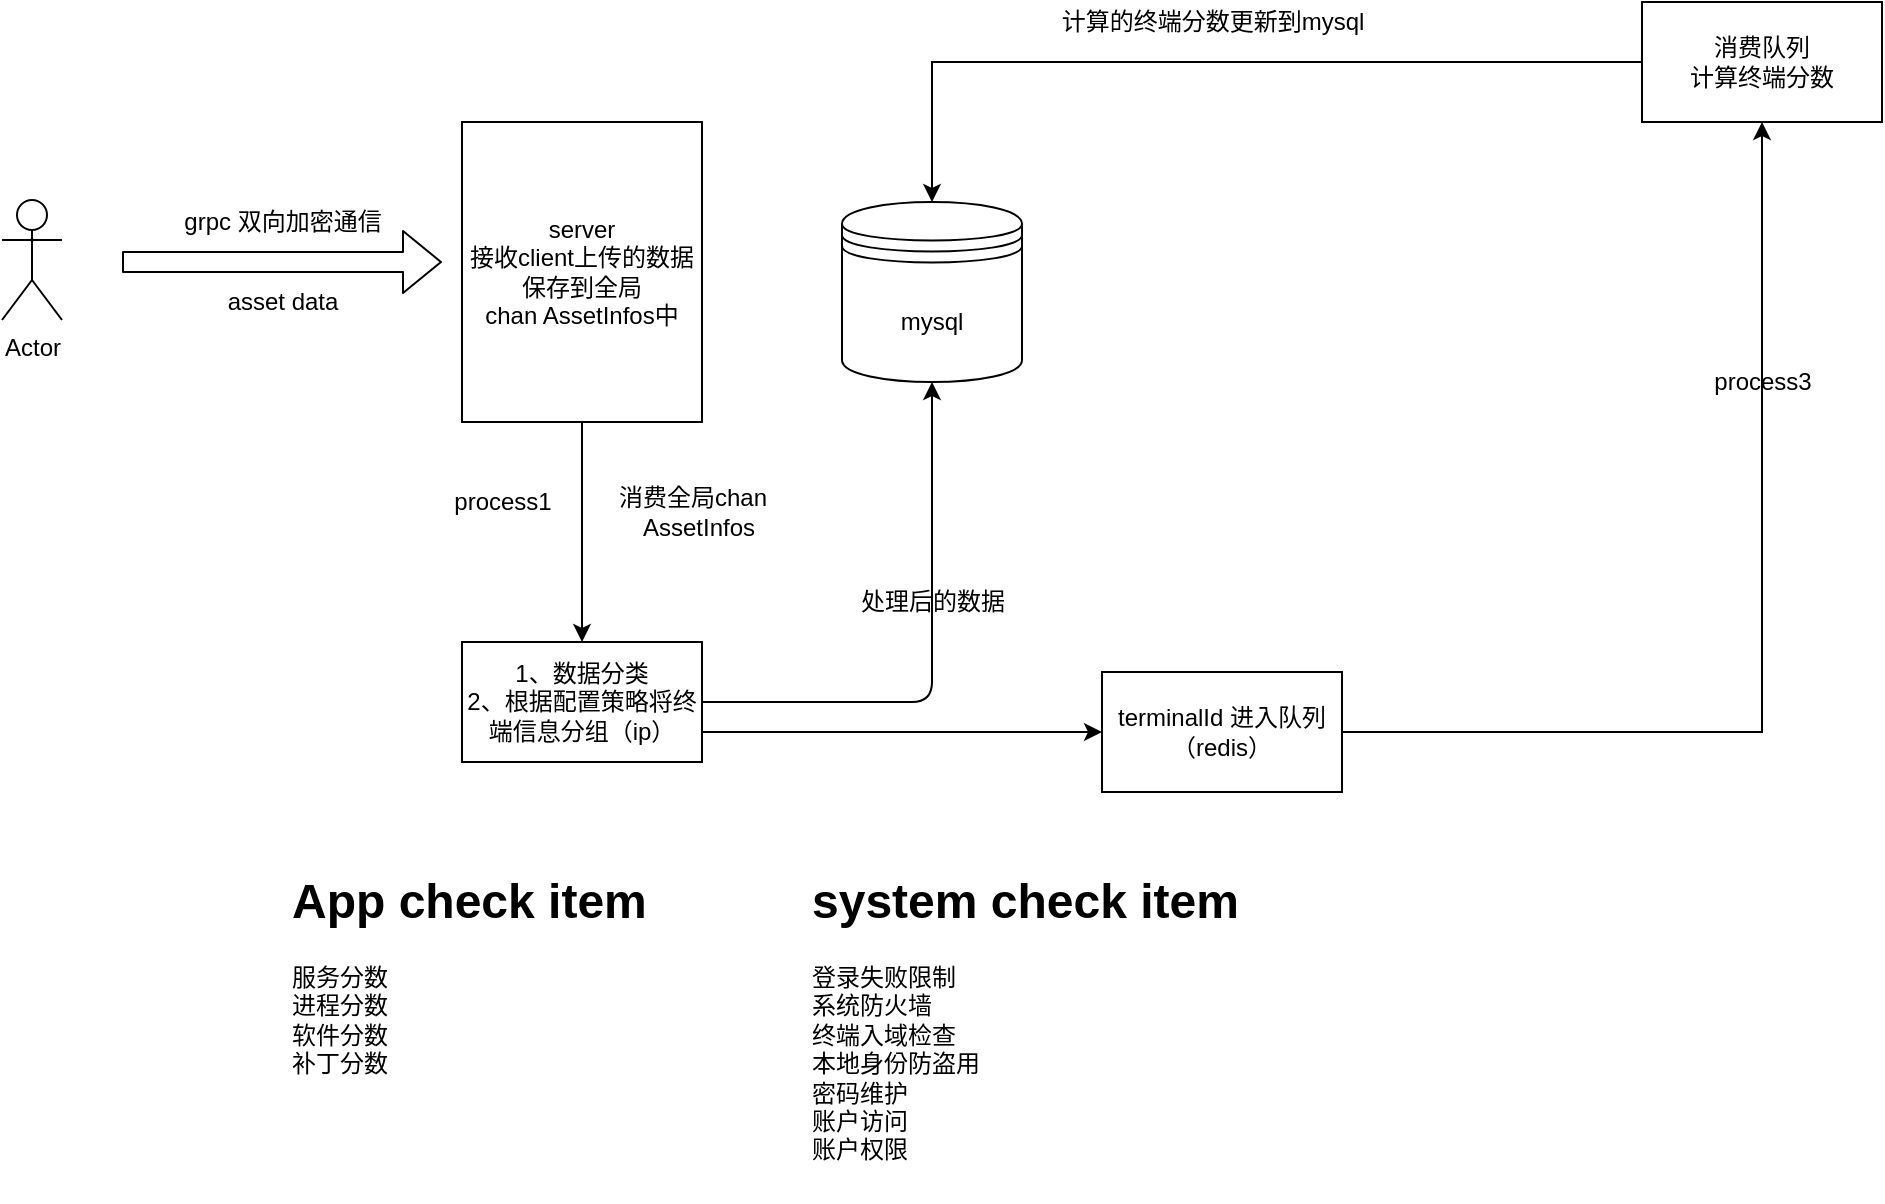 <mxfile version="14.2.5" type="github">
  <diagram id="ANDMtuSRa9tyDsQReYJo" name="第 1 页">
    <mxGraphModel dx="1426" dy="664" grid="1" gridSize="10" guides="1" tooltips="1" connect="1" arrows="1" fold="1" page="1" pageScale="1" pageWidth="827" pageHeight="1169" math="0" shadow="0">
      <root>
        <mxCell id="0" />
        <mxCell id="1" parent="0" />
        <mxCell id="5x3sF--MCuPwuHfUQVIT-1" value="Actor" style="shape=umlActor;verticalLabelPosition=bottom;verticalAlign=top;html=1;outlineConnect=0;" parent="1" vertex="1">
          <mxGeometry x="20" y="349" width="30" height="60" as="geometry" />
        </mxCell>
        <mxCell id="5x3sF--MCuPwuHfUQVIT-2" value="" style="shape=flexArrow;endArrow=classic;html=1;" parent="1" edge="1">
          <mxGeometry width="50" height="50" relative="1" as="geometry">
            <mxPoint x="80" y="380" as="sourcePoint" />
            <mxPoint x="240" y="380" as="targetPoint" />
          </mxGeometry>
        </mxCell>
        <mxCell id="5x3sF--MCuPwuHfUQVIT-3" value="grpc 双向加密通信" style="text;html=1;align=center;verticalAlign=middle;resizable=0;points=[];autosize=1;" parent="1" vertex="1">
          <mxGeometry x="105" y="350" width="110" height="20" as="geometry" />
        </mxCell>
        <mxCell id="5x3sF--MCuPwuHfUQVIT-4" value="asset data" style="text;html=1;align=center;verticalAlign=middle;resizable=0;points=[];autosize=1;" parent="1" vertex="1">
          <mxGeometry x="125" y="390" width="70" height="20" as="geometry" />
        </mxCell>
        <mxCell id="5x3sF--MCuPwuHfUQVIT-19" style="edgeStyle=orthogonalEdgeStyle;rounded=0;orthogonalLoop=1;jettySize=auto;html=1;entryX=0.5;entryY=0;entryDx=0;entryDy=0;" parent="1" source="5x3sF--MCuPwuHfUQVIT-5" target="5x3sF--MCuPwuHfUQVIT-9" edge="1">
          <mxGeometry relative="1" as="geometry" />
        </mxCell>
        <mxCell id="5x3sF--MCuPwuHfUQVIT-5" value="server&lt;br&gt;接收client上传的数据保存到全局&lt;br&gt;chan AssetInfos中" style="rounded=0;whiteSpace=wrap;html=1;" parent="1" vertex="1">
          <mxGeometry x="250" y="310" width="120" height="150" as="geometry" />
        </mxCell>
        <mxCell id="5x3sF--MCuPwuHfUQVIT-7" value="process1" style="text;html=1;align=center;verticalAlign=middle;resizable=0;points=[];autosize=1;" parent="1" vertex="1">
          <mxGeometry x="240" y="490" width="60" height="20" as="geometry" />
        </mxCell>
        <mxCell id="5x3sF--MCuPwuHfUQVIT-8" value="消费全局chan&lt;br&gt;&amp;nbsp; AssetInfos" style="text;html=1;align=center;verticalAlign=middle;resizable=0;points=[];autosize=1;" parent="1" vertex="1">
          <mxGeometry x="320" y="490" width="90" height="30" as="geometry" />
        </mxCell>
        <mxCell id="fMLfqXPPlGJcmEVVMnm3-1" style="edgeStyle=orthogonalEdgeStyle;rounded=0;orthogonalLoop=1;jettySize=auto;html=1;exitX=1;exitY=0.75;exitDx=0;exitDy=0;" edge="1" parent="1" source="5x3sF--MCuPwuHfUQVIT-9" target="fMLfqXPPlGJcmEVVMnm3-2">
          <mxGeometry relative="1" as="geometry">
            <mxPoint x="630" y="615" as="targetPoint" />
          </mxGeometry>
        </mxCell>
        <mxCell id="5x3sF--MCuPwuHfUQVIT-9" value="1、数据分类&lt;br&gt;2、根据配置策略将终端信息分组（ip）" style="rounded=0;whiteSpace=wrap;html=1;" parent="1" vertex="1">
          <mxGeometry x="250" y="570" width="120" height="60" as="geometry" />
        </mxCell>
        <mxCell id="5x3sF--MCuPwuHfUQVIT-11" value="mysql" style="shape=datastore;whiteSpace=wrap;html=1;" parent="1" vertex="1">
          <mxGeometry x="440" y="350" width="90" height="90" as="geometry" />
        </mxCell>
        <mxCell id="5x3sF--MCuPwuHfUQVIT-12" value="" style="endArrow=classic;html=1;exitX=1;exitY=0.5;exitDx=0;exitDy=0;entryX=0.5;entryY=1;entryDx=0;entryDy=0;" parent="1" source="5x3sF--MCuPwuHfUQVIT-9" target="5x3sF--MCuPwuHfUQVIT-11" edge="1">
          <mxGeometry width="50" height="50" relative="1" as="geometry">
            <mxPoint x="407" y="535" as="sourcePoint" />
            <mxPoint x="457" y="485" as="targetPoint" />
            <Array as="points">
              <mxPoint x="485" y="600" />
            </Array>
          </mxGeometry>
        </mxCell>
        <mxCell id="5x3sF--MCuPwuHfUQVIT-13" value="处理后的数据" style="text;html=1;align=center;verticalAlign=middle;resizable=0;points=[];autosize=1;" parent="1" vertex="1">
          <mxGeometry x="440" y="540" width="90" height="20" as="geometry" />
        </mxCell>
        <mxCell id="5x3sF--MCuPwuHfUQVIT-23" style="edgeStyle=orthogonalEdgeStyle;rounded=0;orthogonalLoop=1;jettySize=auto;html=1;exitX=1;exitY=0.5;exitDx=0;exitDy=0;entryX=0.5;entryY=1;entryDx=0;entryDy=0;" parent="1" source="fMLfqXPPlGJcmEVVMnm3-2" target="5x3sF--MCuPwuHfUQVIT-22" edge="1">
          <mxGeometry relative="1" as="geometry">
            <mxPoint x="849.75" y="490" as="sourcePoint" />
          </mxGeometry>
        </mxCell>
        <mxCell id="5x3sF--MCuPwuHfUQVIT-25" style="edgeStyle=orthogonalEdgeStyle;rounded=0;orthogonalLoop=1;jettySize=auto;html=1;exitX=0;exitY=0.5;exitDx=0;exitDy=0;entryX=0.5;entryY=0;entryDx=0;entryDy=0;" parent="1" source="5x3sF--MCuPwuHfUQVIT-22" target="5x3sF--MCuPwuHfUQVIT-11" edge="1">
          <mxGeometry relative="1" as="geometry" />
        </mxCell>
        <mxCell id="5x3sF--MCuPwuHfUQVIT-22" value="消费队列&lt;br&gt;计算终端分数" style="rounded=0;whiteSpace=wrap;html=1;" parent="1" vertex="1">
          <mxGeometry x="840" y="250" width="120" height="60" as="geometry" />
        </mxCell>
        <mxCell id="5x3sF--MCuPwuHfUQVIT-24" value="process3" style="text;html=1;align=center;verticalAlign=middle;resizable=0;points=[];autosize=1;" parent="1" vertex="1">
          <mxGeometry x="870" y="430" width="60" height="20" as="geometry" />
        </mxCell>
        <mxCell id="5x3sF--MCuPwuHfUQVIT-26" value="计算的终端分数更新到mysql" style="text;html=1;align=center;verticalAlign=middle;resizable=0;points=[];autosize=1;" parent="1" vertex="1">
          <mxGeometry x="540" y="250" width="170" height="20" as="geometry" />
        </mxCell>
        <mxCell id="5x3sF--MCuPwuHfUQVIT-29" value="&lt;h1&gt;App check item&lt;/h1&gt;&lt;div&gt;服务分数&lt;/div&gt;&lt;div&gt;进程分数&lt;/div&gt;&lt;div&gt;软件分数&lt;/div&gt;&lt;div&gt;补丁分数&lt;/div&gt;&lt;div&gt;&lt;br&gt;&lt;/div&gt;" style="text;html=1;strokeColor=none;fillColor=none;spacing=5;spacingTop=-20;whiteSpace=wrap;overflow=hidden;rounded=0;" parent="1" vertex="1">
          <mxGeometry x="160" y="680" width="210" height="120" as="geometry" />
        </mxCell>
        <mxCell id="5x3sF--MCuPwuHfUQVIT-31" value="&lt;h1&gt;system check item&lt;/h1&gt;&lt;div&gt;登录失败限制&lt;/div&gt;&lt;div&gt;系统防火墙&lt;/div&gt;&lt;div&gt;终端入域检查&lt;/div&gt;&lt;div&gt;本地身份防盗用&lt;/div&gt;&lt;div&gt;密码维护&lt;/div&gt;&lt;div&gt;账户访问&lt;/div&gt;&lt;div&gt;账户权限&lt;/div&gt;" style="text;html=1;strokeColor=none;fillColor=none;spacing=5;spacingTop=-20;whiteSpace=wrap;overflow=hidden;rounded=0;" parent="1" vertex="1">
          <mxGeometry x="420" y="680" width="240" height="170" as="geometry" />
        </mxCell>
        <mxCell id="fMLfqXPPlGJcmEVVMnm3-2" value="terminalId 进入队列&lt;br&gt;（redis）" style="rounded=0;whiteSpace=wrap;html=1;" vertex="1" parent="1">
          <mxGeometry x="570" y="585" width="120" height="60" as="geometry" />
        </mxCell>
      </root>
    </mxGraphModel>
  </diagram>
</mxfile>
